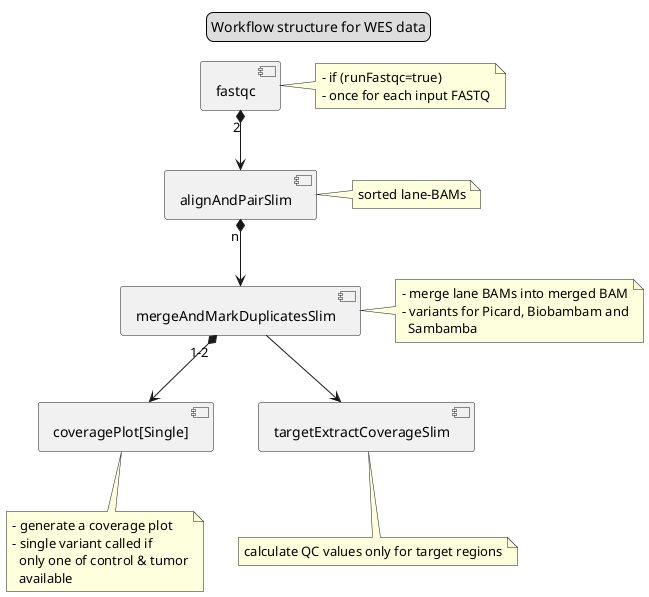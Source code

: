 @startuml

[fastqc]
note right of [fastqc]
  - if (runFastqc=true)
  - once for each input FASTQ
endnote

component alignAndPairSlim as align
note right of [align] : sorted lane-BAMs

component mergeAndMarkDuplicatesSlim as merge
note right of [merge]
  - merge lane BAMs into merged BAM
  - variants for Picard, Biobambam and
    Sambamba
endnote

component "coveragePlot[Single]" as plot
note bottom of [plot]
  - generate a coverage plot
  - single variant called if
    only one of control & tumor
    available
endnote

component targetExtractCoverageSlim as extract
note bottom of [extract]
  calculate QC values only for target regions
endnote

[fastqc] "2" *-down-> [align]

[align] "n" *-down-> [merge]

[merge] "1-2" *-down-> [plot]

[merge] -down-> [extract]

legend top
  Workflow structure for WES data
endlegend

@enduml